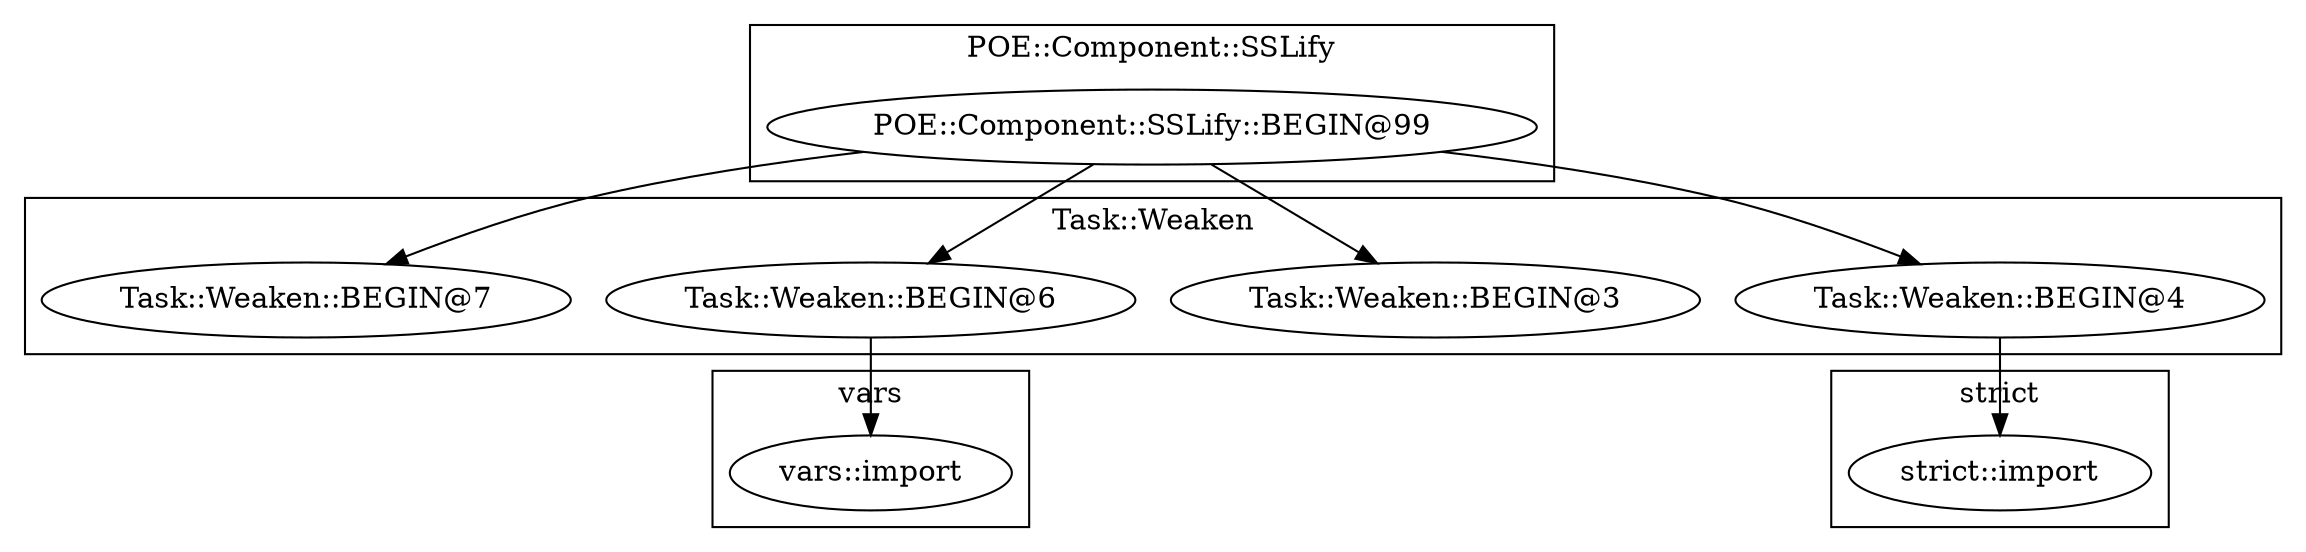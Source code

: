 digraph {
graph [overlap=false]
subgraph cluster_strict {
	label="strict";
	"strict::import";
}
subgraph cluster_Task_Weaken {
	label="Task::Weaken";
	"Task::Weaken::BEGIN@6";
	"Task::Weaken::BEGIN@3";
	"Task::Weaken::BEGIN@4";
	"Task::Weaken::BEGIN@7";
}
subgraph cluster_vars {
	label="vars";
	"vars::import";
}
subgraph cluster_POE_Component_SSLify {
	label="POE::Component::SSLify";
	"POE::Component::SSLify::BEGIN@99";
}
"POE::Component::SSLify::BEGIN@99" -> "Task::Weaken::BEGIN@3";
"POE::Component::SSLify::BEGIN@99" -> "Task::Weaken::BEGIN@6";
"Task::Weaken::BEGIN@4" -> "strict::import";
"POE::Component::SSLify::BEGIN@99" -> "Task::Weaken::BEGIN@4";
"POE::Component::SSLify::BEGIN@99" -> "Task::Weaken::BEGIN@7";
"Task::Weaken::BEGIN@6" -> "vars::import";
}
